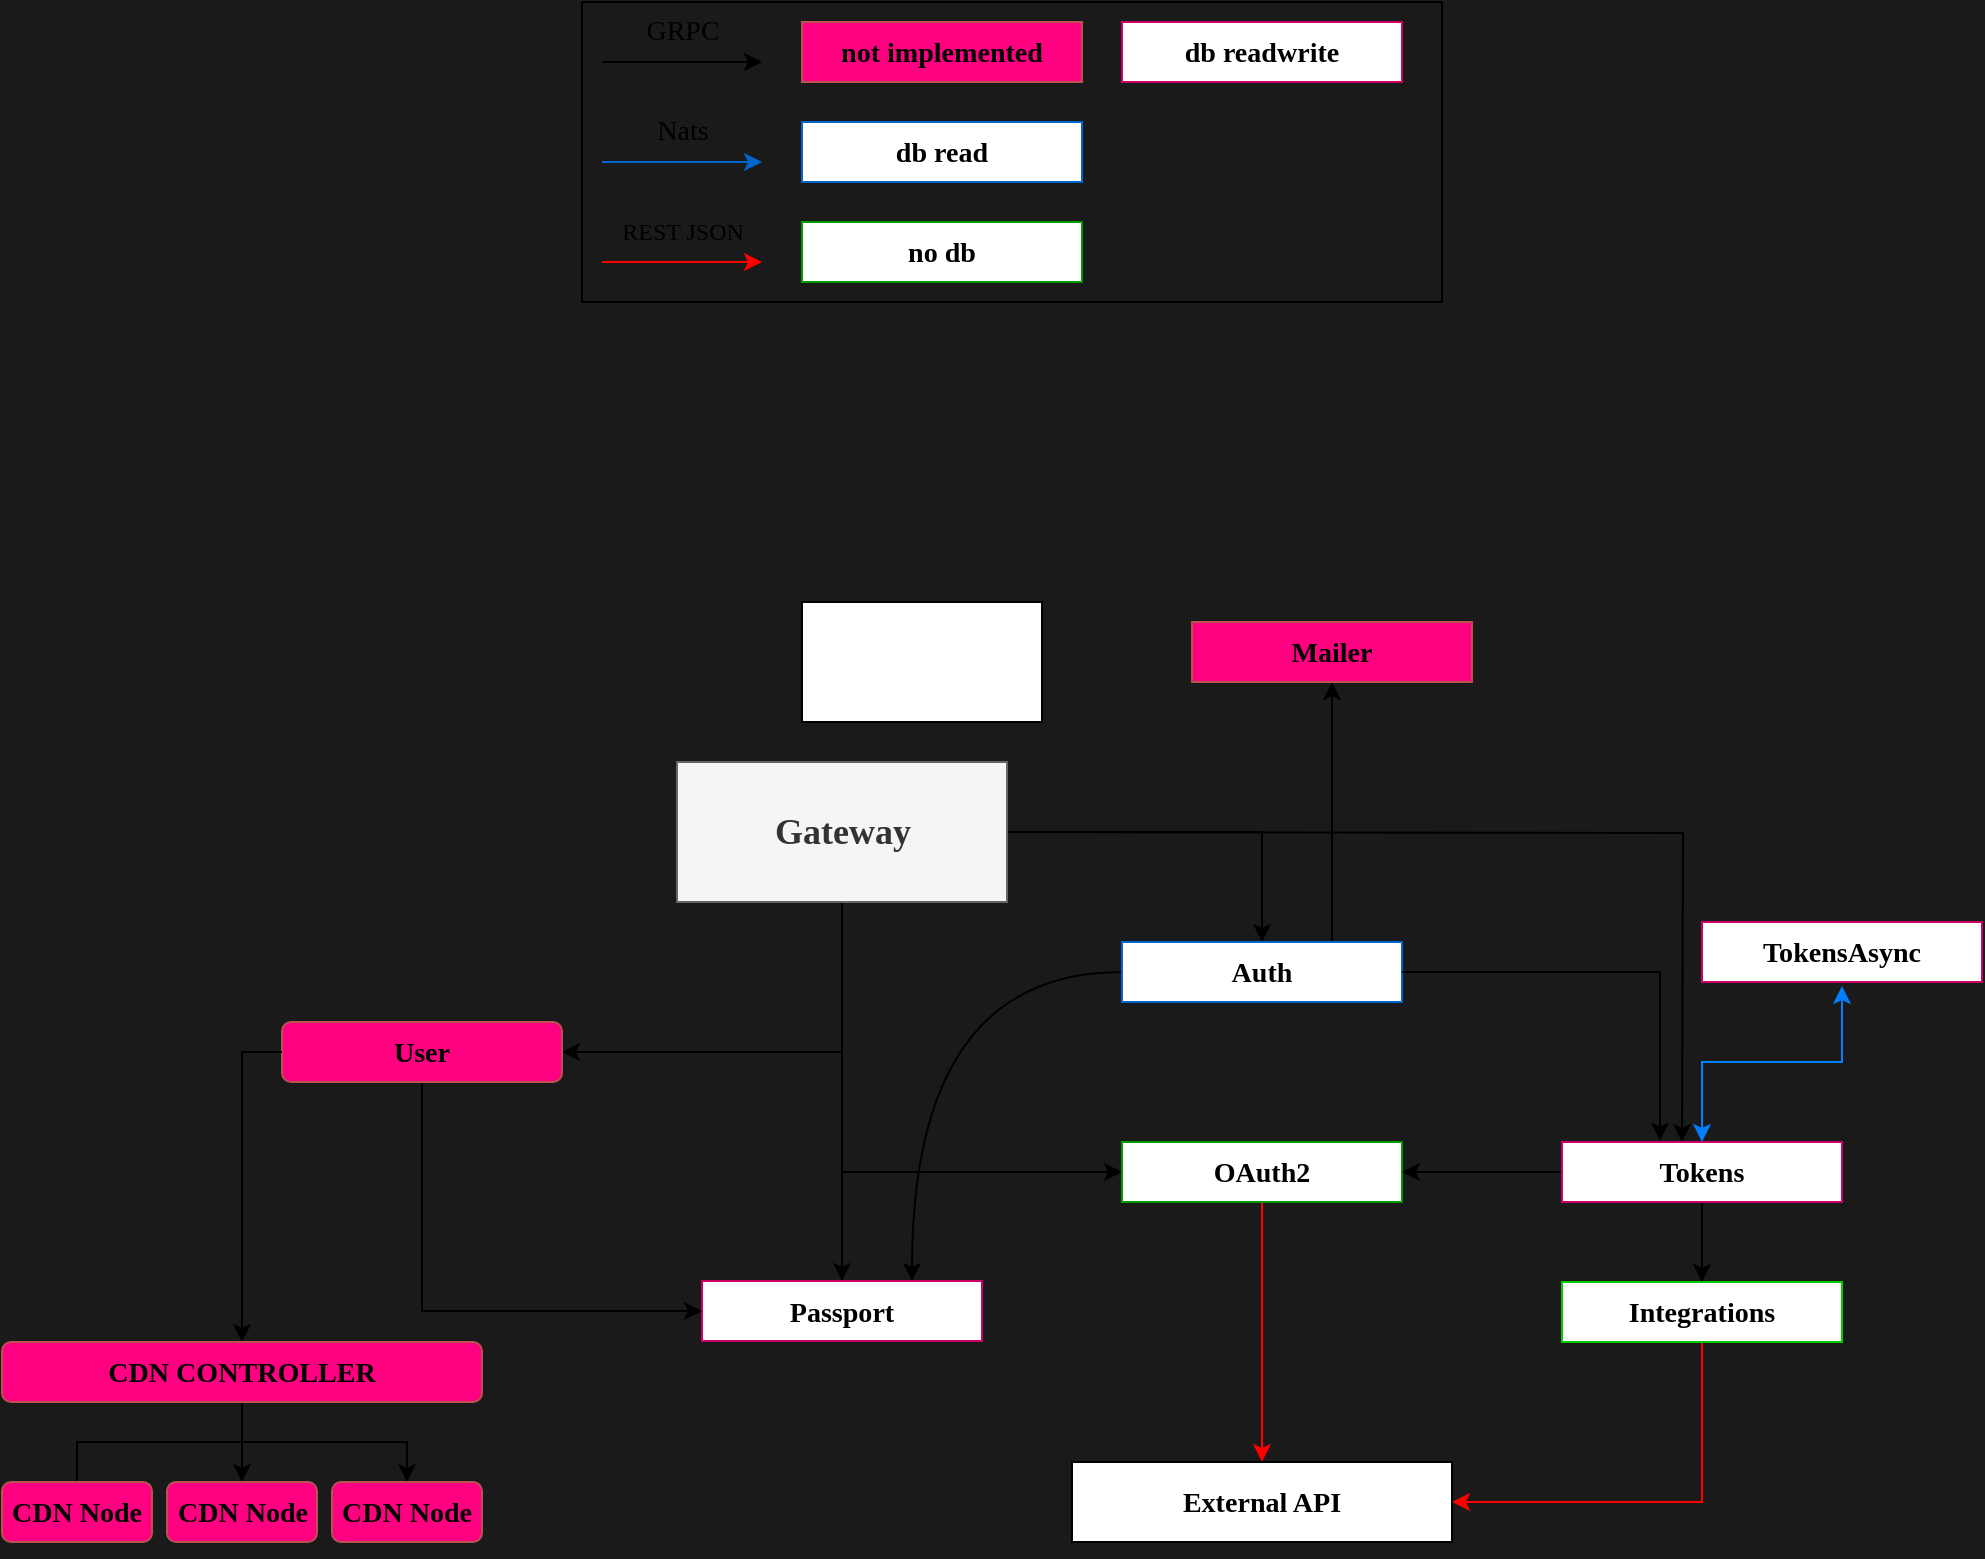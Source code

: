 <mxfile version="20.5.3" type="embed"><diagram name="Page-1" id="3UclL5kyzWq9DSIwJwr_"><mxGraphModel dx="1522" dy="1772" grid="1" gridSize="10" guides="1" tooltips="1" connect="1" arrows="1" fold="1" page="0" pageScale="1" pageWidth="850" pageHeight="1100" background="#1A1A1A" math="0" shadow="0"><root><mxCell id="0"/><mxCell id="1" parent="0"/><mxCell id="XDPCOqW1gCRxtCuS24-K-14" style="edgeStyle=orthogonalEdgeStyle;rounded=0;orthogonalLoop=1;jettySize=auto;html=1;exitX=1;exitY=0.5;exitDx=0;exitDy=0;" parent="1" source="XDPCOqW1gCRxtCuS24-K-2" target="XDPCOqW1gCRxtCuS24-K-6" edge="1"><mxGeometry relative="1" as="geometry"/></mxCell><mxCell id="XDPCOqW1gCRxtCuS24-K-16" style="edgeStyle=orthogonalEdgeStyle;rounded=0;orthogonalLoop=1;jettySize=auto;html=1;exitX=1;exitY=0.5;exitDx=0;exitDy=0;entryX=0.5;entryY=0;entryDx=0;entryDy=0;" parent="1" edge="1"><mxGeometry relative="1" as="geometry"><mxPoint x="200" y="-115" as="sourcePoint"/><mxPoint x="560" y="40" as="targetPoint"/></mxGeometry></mxCell><mxCell id="XDPCOqW1gCRxtCuS24-K-17" style="edgeStyle=orthogonalEdgeStyle;rounded=0;orthogonalLoop=1;jettySize=auto;html=1;exitX=0.5;exitY=1;exitDx=0;exitDy=0;entryX=0;entryY=0.5;entryDx=0;entryDy=0;" parent="1" source="XDPCOqW1gCRxtCuS24-K-2" target="XDPCOqW1gCRxtCuS24-K-5" edge="1"><mxGeometry relative="1" as="geometry"/></mxCell><mxCell id="XDPCOqW1gCRxtCuS24-K-19" style="edgeStyle=orthogonalEdgeStyle;rounded=0;orthogonalLoop=1;jettySize=auto;html=1;exitX=0.5;exitY=1;exitDx=0;exitDy=0;entryX=0.5;entryY=0;entryDx=0;entryDy=0;" parent="1" source="XDPCOqW1gCRxtCuS24-K-2" target="XDPCOqW1gCRxtCuS24-K-10" edge="1"><mxGeometry relative="1" as="geometry"/></mxCell><mxCell id="4" style="edgeStyle=orthogonalEdgeStyle;rounded=0;orthogonalLoop=1;jettySize=auto;html=1;exitX=0.5;exitY=1;exitDx=0;exitDy=0;entryX=1;entryY=0.5;entryDx=0;entryDy=0;" parent="1" source="XDPCOqW1gCRxtCuS24-K-2" target="3" edge="1"><mxGeometry relative="1" as="geometry"/></mxCell><mxCell id="XDPCOqW1gCRxtCuS24-K-2" value="&lt;h3 style=&quot;font-size: 18px;&quot;&gt;&lt;font face=&quot;Comic Sans MS&quot; style=&quot;font-size: 18px;&quot;&gt;Gateway&lt;/font&gt;&lt;/h3&gt;" style="rounded=0;whiteSpace=wrap;html=1;fontSize=18;fillColor=#f5f5f5;strokeColor=#666666;fontColor=#333333;" parent="1" vertex="1"><mxGeometry x="57.5" y="-150" width="165" height="70" as="geometry"/></mxCell><mxCell id="XDPCOqW1gCRxtCuS24-K-32" style="edgeStyle=orthogonalEdgeStyle;rounded=0;orthogonalLoop=1;jettySize=auto;html=1;exitX=0.5;exitY=1;exitDx=0;exitDy=0;entryX=1;entryY=0.5;entryDx=0;entryDy=0;strokeColor=#FF0000;" parent="1" source="XDPCOqW1gCRxtCuS24-K-4" target="XDPCOqW1gCRxtCuS24-K-30" edge="1"><mxGeometry relative="1" as="geometry"/></mxCell><mxCell id="XDPCOqW1gCRxtCuS24-K-4" value="&lt;h3&gt;&lt;font face=&quot;Comic Sans MS&quot;&gt;Integrations&lt;/font&gt;&lt;/h3&gt;" style="rounded=0;whiteSpace=wrap;html=1;strokeColor=#00CC00;" parent="1" vertex="1"><mxGeometry x="500" y="110" width="140" height="30" as="geometry"/></mxCell><mxCell id="XDPCOqW1gCRxtCuS24-K-31" style="edgeStyle=orthogonalEdgeStyle;rounded=0;orthogonalLoop=1;jettySize=auto;html=1;exitX=0.5;exitY=1;exitDx=0;exitDy=0;strokeColor=#FF0000;" parent="1" source="XDPCOqW1gCRxtCuS24-K-5" target="XDPCOqW1gCRxtCuS24-K-30" edge="1"><mxGeometry relative="1" as="geometry"/></mxCell><mxCell id="XDPCOqW1gCRxtCuS24-K-5" value="&lt;h3&gt;&lt;font face=&quot;Comic Sans MS&quot;&gt;OAuth2&lt;/font&gt;&lt;/h3&gt;" style="rounded=0;whiteSpace=wrap;html=1;gradientColor=none;strokeColor=#009900;" parent="1" vertex="1"><mxGeometry x="280" y="40" width="140" height="30" as="geometry"/></mxCell><mxCell id="XDPCOqW1gCRxtCuS24-K-25" style="rounded=1;orthogonalLoop=1;jettySize=auto;html=1;exitX=0;exitY=0.5;exitDx=0;exitDy=0;entryX=0.75;entryY=0;entryDx=0;entryDy=0;targetPerimeterSpacing=0;edgeStyle=orthogonalEdgeStyle;curved=1;" parent="1" source="XDPCOqW1gCRxtCuS24-K-6" target="XDPCOqW1gCRxtCuS24-K-10" edge="1"><mxGeometry relative="1" as="geometry"/></mxCell><mxCell id="XDPCOqW1gCRxtCuS24-K-29" style="edgeStyle=orthogonalEdgeStyle;rounded=0;orthogonalLoop=1;jettySize=auto;html=1;exitX=0.75;exitY=0;exitDx=0;exitDy=0;" parent="1" source="XDPCOqW1gCRxtCuS24-K-6" target="XDPCOqW1gCRxtCuS24-K-27" edge="1"><mxGeometry relative="1" as="geometry"/></mxCell><mxCell id="XDPCOqW1gCRxtCuS24-K-6" value="&lt;h3&gt;&lt;font face=&quot;Comic Sans MS&quot;&gt;Auth&lt;/font&gt;&lt;/h3&gt;" style="rounded=0;whiteSpace=wrap;html=1;gradientColor=none;strokeColor=#0066CC;" parent="1" vertex="1"><mxGeometry x="280" y="-60" width="140" height="30" as="geometry"/></mxCell><mxCell id="XDPCOqW1gCRxtCuS24-K-12" style="edgeStyle=orthogonalEdgeStyle;rounded=0;orthogonalLoop=1;jettySize=auto;html=1;exitX=0;exitY=0.5;exitDx=0;exitDy=0;" parent="1" source="XDPCOqW1gCRxtCuS24-K-7" target="XDPCOqW1gCRxtCuS24-K-5" edge="1"><mxGeometry relative="1" as="geometry"/></mxCell><mxCell id="XDPCOqW1gCRxtCuS24-K-13" style="edgeStyle=orthogonalEdgeStyle;rounded=0;orthogonalLoop=1;jettySize=auto;html=1;exitX=0.5;exitY=1;exitDx=0;exitDy=0;entryX=0.5;entryY=0;entryDx=0;entryDy=0;" parent="1" source="XDPCOqW1gCRxtCuS24-K-7" target="XDPCOqW1gCRxtCuS24-K-4" edge="1"><mxGeometry relative="1" as="geometry"/></mxCell><mxCell id="XDPCOqW1gCRxtCuS24-K-7" value="&lt;h3&gt;&lt;font face=&quot;Comic Sans MS&quot;&gt;Tokens&lt;/font&gt;&lt;/h3&gt;" style="rounded=0;whiteSpace=wrap;html=1;strokeColor=#CC0066;" parent="1" vertex="1"><mxGeometry x="500" y="40" width="140" height="30" as="geometry"/></mxCell><mxCell id="XDPCOqW1gCRxtCuS24-K-11" style="edgeStyle=orthogonalEdgeStyle;rounded=0;orthogonalLoop=1;jettySize=auto;html=1;exitX=0.5;exitY=1;exitDx=0;exitDy=0;entryX=0.5;entryY=0;entryDx=0;entryDy=0;startArrow=classic;startFill=1;strokeColor=#007FFF;" parent="1" source="XDPCOqW1gCRxtCuS24-K-8" target="XDPCOqW1gCRxtCuS24-K-7" edge="1"><mxGeometry relative="1" as="geometry"/></mxCell><mxCell id="XDPCOqW1gCRxtCuS24-K-8" value="&lt;h3&gt;&lt;font face=&quot;Comic Sans MS&quot;&gt;TokensAsync&lt;/font&gt;&lt;/h3&gt;" style="rounded=0;whiteSpace=wrap;html=1;perimeterSpacing=2;strokeColor=#CC0066;" parent="1" vertex="1"><mxGeometry x="570" y="-70" width="140" height="30" as="geometry"/></mxCell><mxCell id="XDPCOqW1gCRxtCuS24-K-10" value="&lt;h3&gt;&lt;font face=&quot;Comic Sans MS&quot;&gt;Passport&lt;/font&gt;&lt;/h3&gt;" style="rounded=0;whiteSpace=wrap;html=1;strokeColor=#CC0066;" parent="1" vertex="1"><mxGeometry x="70" y="109.5" width="140" height="30" as="geometry"/></mxCell><mxCell id="XDPCOqW1gCRxtCuS24-K-24" style="rounded=0;orthogonalLoop=1;jettySize=auto;html=1;exitX=1;exitY=0.5;exitDx=0;exitDy=0;entryX=0.35;entryY=-0.022;entryDx=0;entryDy=0;entryPerimeter=0;edgeStyle=orthogonalEdgeStyle;" parent="1" source="XDPCOqW1gCRxtCuS24-K-6" target="XDPCOqW1gCRxtCuS24-K-7" edge="1"><mxGeometry relative="1" as="geometry"/></mxCell><mxCell id="XDPCOqW1gCRxtCuS24-K-27" value="&lt;h3&gt;&lt;font face=&quot;Comic Sans MS&quot;&gt;Mailer&lt;/font&gt;&lt;/h3&gt;" style="rounded=0;whiteSpace=wrap;html=1;fillColor=#FF0080;strokeColor=#b85450;" parent="1" vertex="1"><mxGeometry x="315" y="-220" width="140" height="30" as="geometry"/></mxCell><mxCell id="XDPCOqW1gCRxtCuS24-K-30" value="&lt;h3&gt;&lt;font face=&quot;Comic Sans MS&quot;&gt;External API&lt;/font&gt;&lt;/h3&gt;" style="rounded=0;whiteSpace=wrap;html=1;" parent="1" vertex="1"><mxGeometry x="255" y="200" width="190" height="40" as="geometry"/></mxCell><mxCell id="XDPCOqW1gCRxtCuS24-K-39" value="" style="swimlane;startSize=0;" parent="1" vertex="1"><mxGeometry x="10" y="-530" width="430" height="150" as="geometry"/></mxCell><mxCell id="XDPCOqW1gCRxtCuS24-K-37" value="&lt;font style=&quot;font-size: 14px;&quot; face=&quot;Comic Sans MS&quot;&gt;GRPC&lt;/font&gt;" style="text;html=1;align=center;verticalAlign=middle;resizable=0;points=[];autosize=1;strokeColor=none;fillColor=none;" parent="XDPCOqW1gCRxtCuS24-K-39" vertex="1"><mxGeometry x="20" width="60" height="30" as="geometry"/></mxCell><mxCell id="XDPCOqW1gCRxtCuS24-K-33" value="" style="endArrow=classic;html=1;rounded=0;" parent="XDPCOqW1gCRxtCuS24-K-39" edge="1"><mxGeometry width="50" height="50" relative="1" as="geometry"><mxPoint x="10" y="30" as="sourcePoint"/><mxPoint x="90" y="30" as="targetPoint"/></mxGeometry></mxCell><mxCell id="XDPCOqW1gCRxtCuS24-K-41" value="&lt;font style=&quot;font-size: 14px;&quot; face=&quot;Comic Sans MS&quot;&gt;Nats&lt;/font&gt;" style="text;html=1;align=center;verticalAlign=middle;resizable=0;points=[];autosize=1;strokeColor=none;fillColor=none;" parent="XDPCOqW1gCRxtCuS24-K-39" vertex="1"><mxGeometry x="20" y="50" width="60" height="30" as="geometry"/></mxCell><mxCell id="XDPCOqW1gCRxtCuS24-K-42" value="" style="endArrow=classic;html=1;rounded=0;fillColor=#dae8fc;strokeColor=#0066CC;" parent="XDPCOqW1gCRxtCuS24-K-39" edge="1"><mxGeometry width="50" height="50" relative="1" as="geometry"><mxPoint x="10" y="80" as="sourcePoint"/><mxPoint x="90" y="80" as="targetPoint"/></mxGeometry></mxCell><mxCell id="XDPCOqW1gCRxtCuS24-K-43" value="&lt;font style=&quot;font-size: 12px;&quot; face=&quot;Comic Sans MS&quot;&gt;REST JSON&lt;/font&gt;" style="text;html=1;align=center;verticalAlign=middle;resizable=0;points=[];autosize=1;strokeColor=none;fillColor=none;" parent="XDPCOqW1gCRxtCuS24-K-39" vertex="1"><mxGeometry x="5" y="100" width="90" height="30" as="geometry"/></mxCell><mxCell id="XDPCOqW1gCRxtCuS24-K-44" value="" style="endArrow=classic;html=1;rounded=0;strokeColor=#FF0000;" parent="XDPCOqW1gCRxtCuS24-K-39" edge="1"><mxGeometry width="50" height="50" relative="1" as="geometry"><mxPoint x="10" y="130" as="sourcePoint"/><mxPoint x="90" y="130" as="targetPoint"/></mxGeometry></mxCell><mxCell id="XDPCOqW1gCRxtCuS24-K-47" value="&lt;h3&gt;&lt;font face=&quot;Comic Sans MS&quot;&gt;not implemented&lt;/font&gt;&lt;/h3&gt;" style="rounded=0;whiteSpace=wrap;html=1;fillColor=#FF0080;strokeColor=#b85450;" parent="XDPCOqW1gCRxtCuS24-K-39" vertex="1"><mxGeometry x="110" y="10" width="140" height="30" as="geometry"/></mxCell><mxCell id="XDPCOqW1gCRxtCuS24-K-48" value="&lt;h3&gt;&lt;font face=&quot;Comic Sans MS&quot;&gt;db read&lt;/font&gt;&lt;/h3&gt;" style="rounded=0;whiteSpace=wrap;html=1;gradientColor=none;strokeColor=#0066CC;" parent="XDPCOqW1gCRxtCuS24-K-39" vertex="1"><mxGeometry x="110" y="60" width="140" height="30" as="geometry"/></mxCell><mxCell id="XDPCOqW1gCRxtCuS24-K-49" value="&lt;h3&gt;&lt;font face=&quot;Comic Sans MS&quot;&gt;no db&lt;/font&gt;&lt;/h3&gt;" style="rounded=0;whiteSpace=wrap;html=1;gradientColor=none;strokeColor=#009900;" parent="XDPCOqW1gCRxtCuS24-K-39" vertex="1"><mxGeometry x="110" y="110" width="140" height="30" as="geometry"/></mxCell><mxCell id="XDPCOqW1gCRxtCuS24-K-50" value="&lt;h3&gt;&lt;font face=&quot;Comic Sans MS&quot;&gt;db readwrite&lt;/font&gt;&lt;/h3&gt;" style="rounded=0;whiteSpace=wrap;html=1;perimeterSpacing=2;strokeColor=#CC0066;" parent="XDPCOqW1gCRxtCuS24-K-39" vertex="1"><mxGeometry x="270" y="10" width="140" height="30" as="geometry"/></mxCell><mxCell id="15" style="edgeStyle=orthogonalEdgeStyle;rounded=0;orthogonalLoop=1;jettySize=auto;html=1;exitX=0.5;exitY=1;exitDx=0;exitDy=0;entryX=0;entryY=0.5;entryDx=0;entryDy=0;" parent="1" source="3" target="XDPCOqW1gCRxtCuS24-K-10" edge="1"><mxGeometry relative="1" as="geometry"/></mxCell><mxCell id="3" value="&lt;h3&gt;&lt;font face=&quot;Comic Sans MS&quot;&gt;User&lt;/font&gt;&lt;/h3&gt;" style="rounded=1;whiteSpace=wrap;html=1;fillColor=#FF0080;strokeColor=#b85450;glass=0;sketch=0;shadow=0;" parent="1" vertex="1"><mxGeometry x="-140" y="-20" width="140" height="30" as="geometry"/></mxCell><mxCell id="12" style="edgeStyle=orthogonalEdgeStyle;rounded=0;orthogonalLoop=1;jettySize=auto;html=1;exitX=0;exitY=0.5;exitDx=0;exitDy=0;startArrow=none;startFill=0;" parent="1" source="3" target="11" edge="1"><mxGeometry relative="1" as="geometry"><mxPoint x="20" y="100" as="sourcePoint"/></mxGeometry></mxCell><mxCell id="14" style="edgeStyle=orthogonalEdgeStyle;rounded=0;orthogonalLoop=1;jettySize=auto;html=1;exitX=0.5;exitY=1;exitDx=0;exitDy=0;entryX=0.5;entryY=0;entryDx=0;entryDy=0;startArrow=none;startFill=0;" parent="1" source="11" target="13" edge="1"><mxGeometry relative="1" as="geometry"/></mxCell><mxCell id="19" style="edgeStyle=orthogonalEdgeStyle;rounded=0;orthogonalLoop=1;jettySize=auto;html=1;exitX=0.5;exitY=0;exitDx=0;exitDy=0;entryX=0.5;entryY=0;entryDx=0;entryDy=0;" parent="1" source="18" target="17" edge="1"><mxGeometry relative="1" as="geometry"/></mxCell><mxCell id="11" value="&lt;h3&gt;&lt;font face=&quot;Comic Sans MS&quot;&gt;CDN CONTROLLER&lt;/font&gt;&lt;/h3&gt;" style="rounded=1;whiteSpace=wrap;html=1;fillColor=#FF0080;strokeColor=#b85450;glass=0;sketch=0;shadow=0;" parent="1" vertex="1"><mxGeometry x="-280" y="140" width="240" height="30" as="geometry"/></mxCell><mxCell id="13" value="&lt;h3&gt;&lt;font face=&quot;Comic Sans MS&quot;&gt;CDN Node&lt;/font&gt;&lt;/h3&gt;" style="rounded=1;whiteSpace=wrap;html=1;fillColor=#FF0080;strokeColor=#b85450;glass=0;sketch=0;shadow=0;" parent="1" vertex="1"><mxGeometry x="-115" y="210" width="75" height="30" as="geometry"/></mxCell><mxCell id="17" value="&lt;h3&gt;&lt;font face=&quot;Comic Sans MS&quot;&gt;CDN Node&lt;/font&gt;&lt;/h3&gt;" style="rounded=1;whiteSpace=wrap;html=1;fillColor=#FF0080;strokeColor=#b85450;glass=0;sketch=0;shadow=0;" parent="1" vertex="1"><mxGeometry x="-197.5" y="210" width="75" height="30" as="geometry"/></mxCell><mxCell id="18" value="&lt;h3&gt;&lt;font face=&quot;Comic Sans MS&quot;&gt;CDN Node&lt;/font&gt;&lt;/h3&gt;" style="rounded=1;whiteSpace=wrap;html=1;fillColor=#FF0080;strokeColor=#b85450;glass=0;sketch=0;shadow=0;" parent="1" vertex="1"><mxGeometry x="-280" y="210" width="75" height="30" as="geometry"/></mxCell><mxCell id="20" value="" style="whiteSpace=wrap;html=1;" vertex="1" parent="1"><mxGeometry x="120" y="-230" width="120" height="60" as="geometry"/></mxCell></root></mxGraphModel></diagram></mxfile>